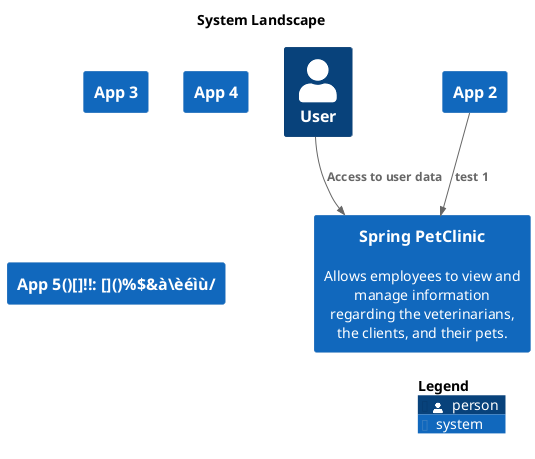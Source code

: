 @startuml
set separator none
title System Landscape

top to bottom direction

!include <C4/C4>
!include <C4/C4_Context>

Person(User, "User", $descr="", $tags="", $link="")
System(App2, "App 2", $descr="", $tags="", $link="")
System(App3, "App 3", $descr="", $tags="", $link="")
System(SpringPetClinic, "Spring PetClinic", $descr="Allows employees to view and manage information regarding the veterinarians, the clients, and their pets.", $tags="", $link="")
System(App4, "App 4", $descr="", $tags="", $link="")
System(App5àèéìù, "App 5()[]!!: []()%$&à\èéìù/", $descr="", $tags="", $link="")

Rel(App2, SpringPetClinic, "test 1", $techn="", $tags="", $link="")
Rel(User, SpringPetClinic, "Access to user data", $techn="", $tags="", $link="")

SHOW_LEGEND(true)
@enduml
